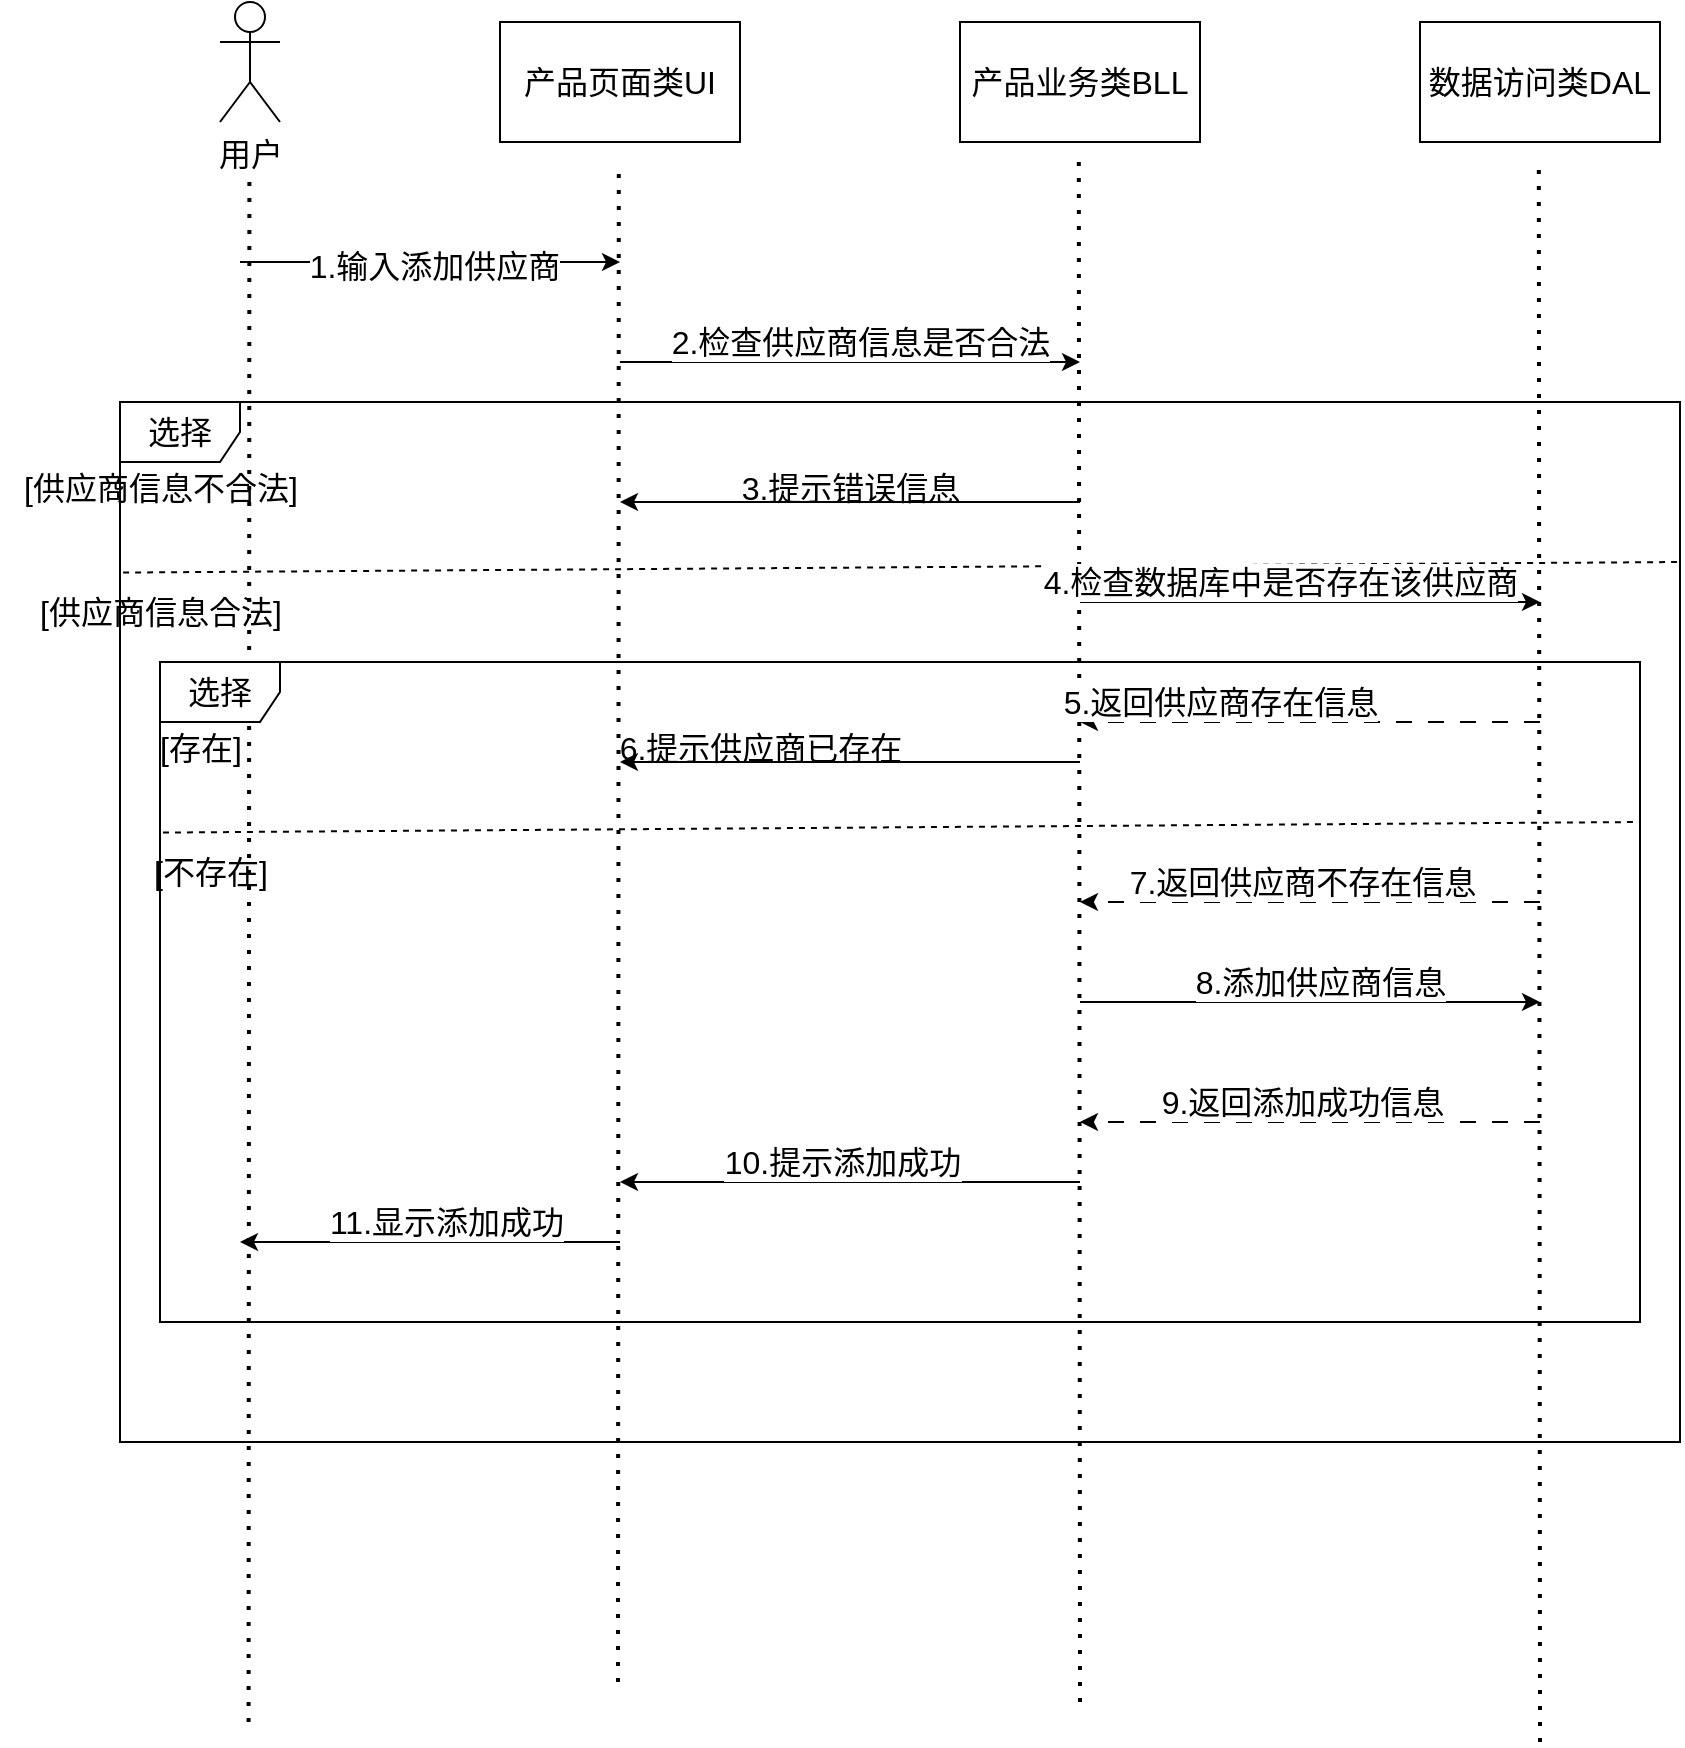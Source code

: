 <mxfile version="24.4.7" type="github">
  <diagram name="第 1 页" id="KLBcU1UFpwOcNhI83W2O">
    <mxGraphModel dx="1584" dy="872" grid="1" gridSize="10" guides="1" tooltips="1" connect="1" arrows="1" fold="1" page="1" pageScale="1" pageWidth="827" pageHeight="1169" math="0" shadow="0">
      <root>
        <mxCell id="0" />
        <mxCell id="1" parent="0" />
        <mxCell id="nSG-Utk6hPr_yqTthmnt-2" value="用户" style="shape=umlActor;verticalLabelPosition=bottom;verticalAlign=top;html=1;outlineConnect=0;fontSize=16;" vertex="1" parent="1">
          <mxGeometry x="120" y="110" width="30" height="60" as="geometry" />
        </mxCell>
        <mxCell id="nSG-Utk6hPr_yqTthmnt-4" value="产品页面类UI" style="rounded=0;whiteSpace=wrap;html=1;fontSize=16;" vertex="1" parent="1">
          <mxGeometry x="260" y="120" width="120" height="60" as="geometry" />
        </mxCell>
        <mxCell id="nSG-Utk6hPr_yqTthmnt-5" value="产品业务类BLL" style="rounded=0;whiteSpace=wrap;html=1;fontSize=16;" vertex="1" parent="1">
          <mxGeometry x="490" y="120" width="120" height="60" as="geometry" />
        </mxCell>
        <mxCell id="nSG-Utk6hPr_yqTthmnt-6" value="数据访问类DAL" style="rounded=0;whiteSpace=wrap;html=1;fontSize=16;" vertex="1" parent="1">
          <mxGeometry x="720" y="120" width="120" height="60" as="geometry" />
        </mxCell>
        <mxCell id="nSG-Utk6hPr_yqTthmnt-7" value="" style="endArrow=none;dashed=1;html=1;dashPattern=1 3;strokeWidth=2;rounded=0;" edge="1" parent="1">
          <mxGeometry width="50" height="50" relative="1" as="geometry">
            <mxPoint x="134.29" y="970" as="sourcePoint" />
            <mxPoint x="134.7" y="200" as="targetPoint" />
          </mxGeometry>
        </mxCell>
        <mxCell id="nSG-Utk6hPr_yqTthmnt-8" value="" style="endArrow=none;dashed=1;html=1;dashPattern=1 3;strokeWidth=2;rounded=0;" edge="1" parent="1">
          <mxGeometry width="50" height="50" relative="1" as="geometry">
            <mxPoint x="319" y="950" as="sourcePoint" />
            <mxPoint x="319.41" y="190" as="targetPoint" />
          </mxGeometry>
        </mxCell>
        <mxCell id="nSG-Utk6hPr_yqTthmnt-9" value="" style="endArrow=none;dashed=1;html=1;dashPattern=1 3;strokeWidth=2;rounded=0;" edge="1" parent="1">
          <mxGeometry width="50" height="50" relative="1" as="geometry">
            <mxPoint x="550" y="960" as="sourcePoint" />
            <mxPoint x="549.41" y="190" as="targetPoint" />
          </mxGeometry>
        </mxCell>
        <mxCell id="nSG-Utk6hPr_yqTthmnt-10" value="" style="endArrow=none;dashed=1;html=1;dashPattern=1 3;strokeWidth=2;rounded=0;" edge="1" parent="1">
          <mxGeometry width="50" height="50" relative="1" as="geometry">
            <mxPoint x="780" y="980" as="sourcePoint" />
            <mxPoint x="779.41" y="190" as="targetPoint" />
          </mxGeometry>
        </mxCell>
        <mxCell id="nSG-Utk6hPr_yqTthmnt-11" value="" style="endArrow=classic;html=1;rounded=0;fontSize=16;" edge="1" parent="1">
          <mxGeometry width="50" height="50" relative="1" as="geometry">
            <mxPoint x="130" y="240" as="sourcePoint" />
            <mxPoint x="320" y="240" as="targetPoint" />
          </mxGeometry>
        </mxCell>
        <mxCell id="nSG-Utk6hPr_yqTthmnt-12" value="1.输入添加供应商" style="edgeLabel;html=1;align=center;verticalAlign=middle;resizable=0;points=[];fontSize=16;" vertex="1" connectable="0" parent="nSG-Utk6hPr_yqTthmnt-11">
          <mxGeometry x="0.018" y="-2" relative="1" as="geometry">
            <mxPoint as="offset" />
          </mxGeometry>
        </mxCell>
        <mxCell id="nSG-Utk6hPr_yqTthmnt-13" value="" style="endArrow=classic;html=1;rounded=0;fontSize=16;" edge="1" parent="1">
          <mxGeometry width="50" height="50" relative="1" as="geometry">
            <mxPoint x="320" y="290" as="sourcePoint" />
            <mxPoint x="550" y="290" as="targetPoint" />
          </mxGeometry>
        </mxCell>
        <mxCell id="nSG-Utk6hPr_yqTthmnt-14" value="2.检查供应商信息是否合法" style="edgeLabel;html=1;align=center;verticalAlign=middle;resizable=0;points=[];fontSize=16;" vertex="1" connectable="0" parent="nSG-Utk6hPr_yqTthmnt-13">
          <mxGeometry x="0.412" y="-4" relative="1" as="geometry">
            <mxPoint x="-43" y="-14" as="offset" />
          </mxGeometry>
        </mxCell>
        <mxCell id="nSG-Utk6hPr_yqTthmnt-15" value="选择" style="shape=umlFrame;whiteSpace=wrap;html=1;pointerEvents=0;shadow=0;fontSize=16;" vertex="1" parent="1">
          <mxGeometry x="70" y="310" width="780" height="520" as="geometry" />
        </mxCell>
        <mxCell id="nSG-Utk6hPr_yqTthmnt-16" value="" style="endArrow=none;dashed=1;html=1;rounded=0;entryX=0.999;entryY=0.326;entryDx=0;entryDy=0;entryPerimeter=0;exitX=0.001;exitY=0.342;exitDx=0;exitDy=0;exitPerimeter=0;fontSize=16;" edge="1" parent="1">
          <mxGeometry width="50" height="50" relative="1" as="geometry">
            <mxPoint x="71.56" y="395.28" as="sourcePoint" />
            <mxPoint x="850" y="390.0" as="targetPoint" />
          </mxGeometry>
        </mxCell>
        <mxCell id="nSG-Utk6hPr_yqTthmnt-19" value="[供应商信息不合法]" style="text;html=1;align=center;verticalAlign=middle;resizable=0;points=[];autosize=1;strokeColor=none;fillColor=none;fontSize=16;" vertex="1" parent="1">
          <mxGeometry x="10" y="338" width="160" height="30" as="geometry" />
        </mxCell>
        <mxCell id="nSG-Utk6hPr_yqTthmnt-20" value="[供应商信息合法]" style="text;html=1;align=center;verticalAlign=middle;resizable=0;points=[];autosize=1;strokeColor=none;fillColor=none;fontSize=16;" vertex="1" parent="1">
          <mxGeometry x="20" y="400" width="140" height="30" as="geometry" />
        </mxCell>
        <mxCell id="nSG-Utk6hPr_yqTthmnt-26" value="3.提示错误信息" style="text;html=1;align=center;verticalAlign=middle;resizable=0;points=[];autosize=1;strokeColor=none;fillColor=none;fontSize=16;" vertex="1" parent="1">
          <mxGeometry x="370" y="338" width="130" height="30" as="geometry" />
        </mxCell>
        <mxCell id="nSG-Utk6hPr_yqTthmnt-27" value="" style="endArrow=classic;html=1;rounded=0;fontSize=16;" edge="1" parent="1">
          <mxGeometry width="50" height="50" relative="1" as="geometry">
            <mxPoint x="550" y="410" as="sourcePoint" />
            <mxPoint x="780" y="410" as="targetPoint" />
            <Array as="points">
              <mxPoint x="650" y="410" />
            </Array>
          </mxGeometry>
        </mxCell>
        <mxCell id="nSG-Utk6hPr_yqTthmnt-29" value="4.检查数据库中是否存在该供应商" style="edgeLabel;html=1;align=center;verticalAlign=middle;resizable=0;points=[];fontSize=16;" vertex="1" connectable="0" parent="nSG-Utk6hPr_yqTthmnt-27">
          <mxGeometry x="0.436" y="-3" relative="1" as="geometry">
            <mxPoint x="-65" y="-13" as="offset" />
          </mxGeometry>
        </mxCell>
        <mxCell id="nSG-Utk6hPr_yqTthmnt-36" value="" style="endArrow=classic;html=1;rounded=0;fontSize=16;" edge="1" parent="1">
          <mxGeometry width="50" height="50" relative="1" as="geometry">
            <mxPoint x="550" y="360" as="sourcePoint" />
            <mxPoint x="320" y="360" as="targetPoint" />
          </mxGeometry>
        </mxCell>
        <mxCell id="nSG-Utk6hPr_yqTthmnt-38" value="选择" style="shape=umlFrame;whiteSpace=wrap;html=1;pointerEvents=0;fontSize=16;" vertex="1" parent="1">
          <mxGeometry x="90" y="440" width="740" height="330" as="geometry" />
        </mxCell>
        <mxCell id="nSG-Utk6hPr_yqTthmnt-39" value="" style="endArrow=none;dashed=1;html=1;rounded=0;entryX=0.999;entryY=0.326;entryDx=0;entryDy=0;entryPerimeter=0;exitX=0.001;exitY=0.342;exitDx=0;exitDy=0;exitPerimeter=0;fontSize=16;" edge="1" parent="1">
          <mxGeometry width="50" height="50" relative="1" as="geometry">
            <mxPoint x="91.48" y="525.28" as="sourcePoint" />
            <mxPoint x="830" y="520.0" as="targetPoint" />
          </mxGeometry>
        </mxCell>
        <mxCell id="nSG-Utk6hPr_yqTthmnt-40" value="[存在]" style="text;html=1;align=center;verticalAlign=middle;resizable=0;points=[];autosize=1;strokeColor=none;fillColor=none;fontSize=16;" vertex="1" parent="1">
          <mxGeometry x="80" y="468" width="60" height="30" as="geometry" />
        </mxCell>
        <mxCell id="nSG-Utk6hPr_yqTthmnt-41" value="[不存在]" style="text;html=1;align=center;verticalAlign=middle;resizable=0;points=[];autosize=1;strokeColor=none;fillColor=none;fontSize=16;" vertex="1" parent="1">
          <mxGeometry x="75" y="530" width="80" height="30" as="geometry" />
        </mxCell>
        <mxCell id="nSG-Utk6hPr_yqTthmnt-48" value="" style="endArrow=classic;html=1;rounded=0;fontSize=16;" edge="1" parent="1">
          <mxGeometry width="50" height="50" relative="1" as="geometry">
            <mxPoint x="550" y="490.0" as="sourcePoint" />
            <mxPoint x="320" y="490.0" as="targetPoint" />
          </mxGeometry>
        </mxCell>
        <mxCell id="nSG-Utk6hPr_yqTthmnt-51" value="" style="endArrow=classic;html=1;rounded=0;dashed=1;dashPattern=8 8;fontSize=16;" edge="1" parent="1">
          <mxGeometry width="50" height="50" relative="1" as="geometry">
            <mxPoint x="780" y="470.0" as="sourcePoint" />
            <mxPoint x="550" y="470.0" as="targetPoint" />
          </mxGeometry>
        </mxCell>
        <mxCell id="nSG-Utk6hPr_yqTthmnt-52" value="5.返回供应商存在信息" style="edgeLabel;html=1;align=center;verticalAlign=middle;resizable=0;points=[];fontSize=16;" vertex="1" connectable="0" parent="nSG-Utk6hPr_yqTthmnt-51">
          <mxGeometry x="0.243" y="-1" relative="1" as="geometry">
            <mxPoint x="-17" y="-9" as="offset" />
          </mxGeometry>
        </mxCell>
        <mxCell id="nSG-Utk6hPr_yqTthmnt-53" value="6.提示供应商已存在" style="text;html=1;align=center;verticalAlign=middle;resizable=0;points=[];autosize=1;strokeColor=none;fillColor=none;fontSize=16;" vertex="1" parent="1">
          <mxGeometry x="310" y="468" width="160" height="30" as="geometry" />
        </mxCell>
        <mxCell id="nSG-Utk6hPr_yqTthmnt-54" value="" style="endArrow=classic;html=1;rounded=0;fontSize=16;" edge="1" parent="1">
          <mxGeometry width="50" height="50" relative="1" as="geometry">
            <mxPoint x="550" y="610" as="sourcePoint" />
            <mxPoint x="780" y="610" as="targetPoint" />
          </mxGeometry>
        </mxCell>
        <mxCell id="nSG-Utk6hPr_yqTthmnt-55" value="8.添加供应商信息" style="edgeLabel;html=1;align=center;verticalAlign=middle;resizable=0;points=[];fontSize=16;" vertex="1" connectable="0" parent="nSG-Utk6hPr_yqTthmnt-54">
          <mxGeometry x="0.412" y="-4" relative="1" as="geometry">
            <mxPoint x="-43" y="-14" as="offset" />
          </mxGeometry>
        </mxCell>
        <mxCell id="nSG-Utk6hPr_yqTthmnt-56" value="" style="endArrow=classic;html=1;rounded=0;dashed=1;dashPattern=8 8;fontSize=16;" edge="1" parent="1">
          <mxGeometry width="50" height="50" relative="1" as="geometry">
            <mxPoint x="780" y="560.0" as="sourcePoint" />
            <mxPoint x="550" y="560.0" as="targetPoint" />
          </mxGeometry>
        </mxCell>
        <mxCell id="nSG-Utk6hPr_yqTthmnt-57" value="7.返回供应商不存在信息" style="edgeLabel;html=1;align=center;verticalAlign=middle;resizable=0;points=[];fontSize=16;" vertex="1" connectable="0" parent="nSG-Utk6hPr_yqTthmnt-56">
          <mxGeometry x="0.584" y="3" relative="1" as="geometry">
            <mxPoint x="63" y="-13" as="offset" />
          </mxGeometry>
        </mxCell>
        <mxCell id="nSG-Utk6hPr_yqTthmnt-58" value="" style="endArrow=classic;html=1;rounded=0;dashed=1;dashPattern=8 8;fontSize=16;" edge="1" parent="1">
          <mxGeometry width="50" height="50" relative="1" as="geometry">
            <mxPoint x="780" y="670.0" as="sourcePoint" />
            <mxPoint x="550" y="670.0" as="targetPoint" />
          </mxGeometry>
        </mxCell>
        <mxCell id="nSG-Utk6hPr_yqTthmnt-59" value="9.返回添加成功信息" style="edgeLabel;html=1;align=center;verticalAlign=middle;resizable=0;points=[];fontSize=16;" vertex="1" connectable="0" parent="nSG-Utk6hPr_yqTthmnt-58">
          <mxGeometry x="0.584" y="3" relative="1" as="geometry">
            <mxPoint x="63" y="-13" as="offset" />
          </mxGeometry>
        </mxCell>
        <mxCell id="nSG-Utk6hPr_yqTthmnt-60" value="" style="endArrow=classic;html=1;rounded=0;fontSize=16;" edge="1" parent="1">
          <mxGeometry width="50" height="50" relative="1" as="geometry">
            <mxPoint x="550" y="700.0" as="sourcePoint" />
            <mxPoint x="320" y="700.0" as="targetPoint" />
          </mxGeometry>
        </mxCell>
        <mxCell id="nSG-Utk6hPr_yqTthmnt-61" value="10.提示添加成功" style="edgeLabel;html=1;align=center;verticalAlign=middle;resizable=0;points=[];fontSize=16;" vertex="1" connectable="0" parent="nSG-Utk6hPr_yqTthmnt-60">
          <mxGeometry x="0.584" y="3" relative="1" as="geometry">
            <mxPoint x="63" y="-13" as="offset" />
          </mxGeometry>
        </mxCell>
        <mxCell id="nSG-Utk6hPr_yqTthmnt-63" value="" style="endArrow=classic;html=1;rounded=0;fontSize=16;" edge="1" parent="1">
          <mxGeometry width="50" height="50" relative="1" as="geometry">
            <mxPoint x="320" y="730" as="sourcePoint" />
            <mxPoint x="130.0" y="730.0" as="targetPoint" />
          </mxGeometry>
        </mxCell>
        <mxCell id="nSG-Utk6hPr_yqTthmnt-64" value="11.显示添加成功" style="edgeLabel;html=1;align=center;verticalAlign=middle;resizable=0;points=[];fontSize=16;" vertex="1" connectable="0" parent="nSG-Utk6hPr_yqTthmnt-63">
          <mxGeometry x="0.584" y="3" relative="1" as="geometry">
            <mxPoint x="63" y="-13" as="offset" />
          </mxGeometry>
        </mxCell>
      </root>
    </mxGraphModel>
  </diagram>
</mxfile>
